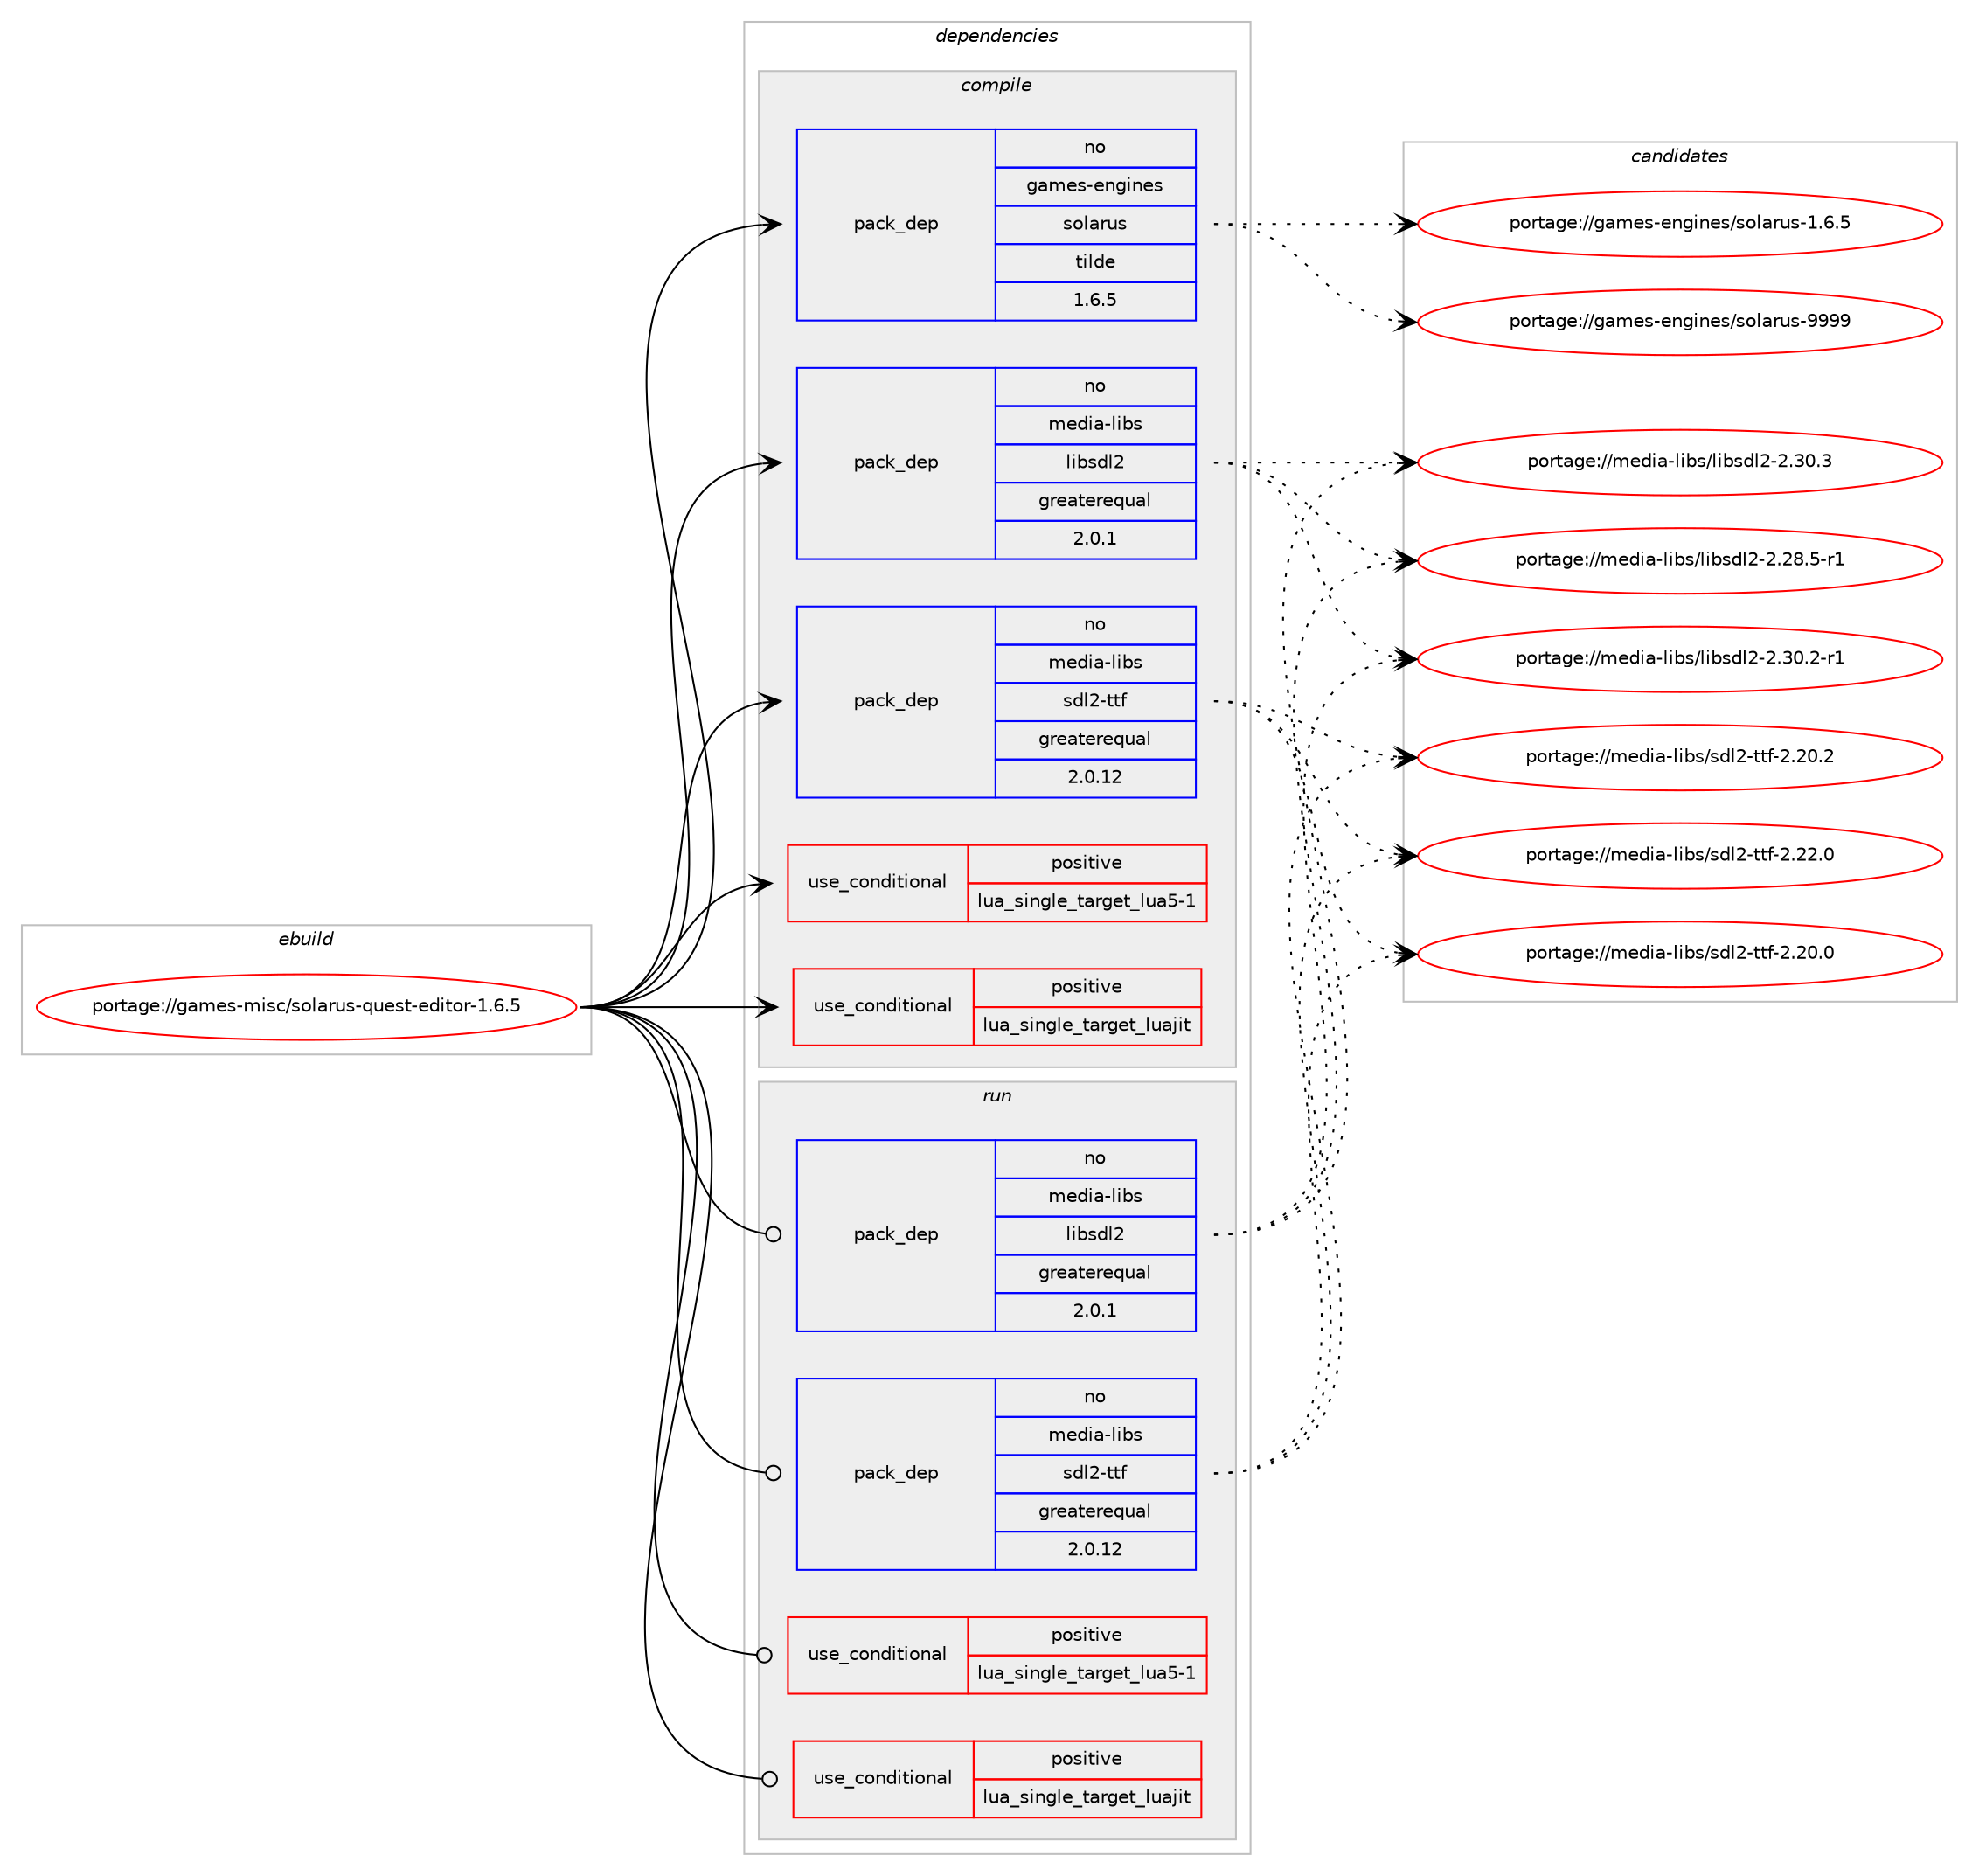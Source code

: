 digraph prolog {

# *************
# Graph options
# *************

newrank=true;
concentrate=true;
compound=true;
graph [rankdir=LR,fontname=Helvetica,fontsize=10,ranksep=1.5];#, ranksep=2.5, nodesep=0.2];
edge  [arrowhead=vee];
node  [fontname=Helvetica,fontsize=10];

# **********
# The ebuild
# **********

subgraph cluster_leftcol {
color=gray;
rank=same;
label=<<i>ebuild</i>>;
id [label="portage://games-misc/solarus-quest-editor-1.6.5", color=red, width=4, href="../games-misc/solarus-quest-editor-1.6.5.svg"];
}

# ****************
# The dependencies
# ****************

subgraph cluster_midcol {
color=gray;
label=<<i>dependencies</i>>;
subgraph cluster_compile {
fillcolor="#eeeeee";
style=filled;
label=<<i>compile</i>>;
subgraph cond62734 {
dependency115877 [label=<<TABLE BORDER="0" CELLBORDER="1" CELLSPACING="0" CELLPADDING="4"><TR><TD ROWSPAN="3" CELLPADDING="10">use_conditional</TD></TR><TR><TD>positive</TD></TR><TR><TD>lua_single_target_lua5-1</TD></TR></TABLE>>, shape=none, color=red];
# *** BEGIN UNKNOWN DEPENDENCY TYPE (TODO) ***
# dependency115877 -> package_dependency(portage://games-misc/solarus-quest-editor-1.6.5,install,no,dev-lang,lua,none,[,,],[slot(5.1)],[])
# *** END UNKNOWN DEPENDENCY TYPE (TODO) ***

}
id:e -> dependency115877:w [weight=20,style="solid",arrowhead="vee"];
subgraph cond62735 {
dependency115878 [label=<<TABLE BORDER="0" CELLBORDER="1" CELLSPACING="0" CELLPADDING="4"><TR><TD ROWSPAN="3" CELLPADDING="10">use_conditional</TD></TR><TR><TD>positive</TD></TR><TR><TD>lua_single_target_luajit</TD></TR></TABLE>>, shape=none, color=red];
# *** BEGIN UNKNOWN DEPENDENCY TYPE (TODO) ***
# dependency115878 -> package_dependency(portage://games-misc/solarus-quest-editor-1.6.5,install,no,dev-lang,luajit,none,[,,],any_same_slot,[])
# *** END UNKNOWN DEPENDENCY TYPE (TODO) ***

}
id:e -> dependency115878:w [weight=20,style="solid",arrowhead="vee"];
# *** BEGIN UNKNOWN DEPENDENCY TYPE (TODO) ***
# id -> package_dependency(portage://games-misc/solarus-quest-editor-1.6.5,install,no,dev-games,physfs,none,[,,],[],[])
# *** END UNKNOWN DEPENDENCY TYPE (TODO) ***

# *** BEGIN UNKNOWN DEPENDENCY TYPE (TODO) ***
# id -> package_dependency(portage://games-misc/solarus-quest-editor-1.6.5,install,no,dev-qt,qtcore,none,[,,],[slot(5)],[])
# *** END UNKNOWN DEPENDENCY TYPE (TODO) ***

# *** BEGIN UNKNOWN DEPENDENCY TYPE (TODO) ***
# id -> package_dependency(portage://games-misc/solarus-quest-editor-1.6.5,install,no,dev-qt,qtgui,none,[,,],[slot(5)],[])
# *** END UNKNOWN DEPENDENCY TYPE (TODO) ***

# *** BEGIN UNKNOWN DEPENDENCY TYPE (TODO) ***
# id -> package_dependency(portage://games-misc/solarus-quest-editor-1.6.5,install,no,dev-qt,qtwidgets,none,[,,],[slot(5)],[])
# *** END UNKNOWN DEPENDENCY TYPE (TODO) ***

subgraph pack51656 {
dependency115879 [label=<<TABLE BORDER="0" CELLBORDER="1" CELLSPACING="0" CELLPADDING="4" WIDTH="220"><TR><TD ROWSPAN="6" CELLPADDING="30">pack_dep</TD></TR><TR><TD WIDTH="110">no</TD></TR><TR><TD>games-engines</TD></TR><TR><TD>solarus</TD></TR><TR><TD>tilde</TD></TR><TR><TD>1.6.5</TD></TR></TABLE>>, shape=none, color=blue];
}
id:e -> dependency115879:w [weight=20,style="solid",arrowhead="vee"];
# *** BEGIN UNKNOWN DEPENDENCY TYPE (TODO) ***
# id -> package_dependency(portage://games-misc/solarus-quest-editor-1.6.5,install,no,media-libs,libmodplug,none,[,,],[],[])
# *** END UNKNOWN DEPENDENCY TYPE (TODO) ***

subgraph pack51657 {
dependency115880 [label=<<TABLE BORDER="0" CELLBORDER="1" CELLSPACING="0" CELLPADDING="4" WIDTH="220"><TR><TD ROWSPAN="6" CELLPADDING="30">pack_dep</TD></TR><TR><TD WIDTH="110">no</TD></TR><TR><TD>media-libs</TD></TR><TR><TD>libsdl2</TD></TR><TR><TD>greaterequal</TD></TR><TR><TD>2.0.1</TD></TR></TABLE>>, shape=none, color=blue];
}
id:e -> dependency115880:w [weight=20,style="solid",arrowhead="vee"];
# *** BEGIN UNKNOWN DEPENDENCY TYPE (TODO) ***
# id -> package_dependency(portage://games-misc/solarus-quest-editor-1.6.5,install,no,media-libs,libvorbis,none,[,,],[],[])
# *** END UNKNOWN DEPENDENCY TYPE (TODO) ***

# *** BEGIN UNKNOWN DEPENDENCY TYPE (TODO) ***
# id -> package_dependency(portage://games-misc/solarus-quest-editor-1.6.5,install,no,media-libs,openal,none,[,,],[],[])
# *** END UNKNOWN DEPENDENCY TYPE (TODO) ***

# *** BEGIN UNKNOWN DEPENDENCY TYPE (TODO) ***
# id -> package_dependency(portage://games-misc/solarus-quest-editor-1.6.5,install,no,media-libs,sdl2-image,none,[,,],[],[use(enable(png),none)])
# *** END UNKNOWN DEPENDENCY TYPE (TODO) ***

subgraph pack51658 {
dependency115881 [label=<<TABLE BORDER="0" CELLBORDER="1" CELLSPACING="0" CELLPADDING="4" WIDTH="220"><TR><TD ROWSPAN="6" CELLPADDING="30">pack_dep</TD></TR><TR><TD WIDTH="110">no</TD></TR><TR><TD>media-libs</TD></TR><TR><TD>sdl2-ttf</TD></TR><TR><TD>greaterequal</TD></TR><TR><TD>2.0.12</TD></TR></TABLE>>, shape=none, color=blue];
}
id:e -> dependency115881:w [weight=20,style="solid",arrowhead="vee"];
}
subgraph cluster_compileandrun {
fillcolor="#eeeeee";
style=filled;
label=<<i>compile and run</i>>;
}
subgraph cluster_run {
fillcolor="#eeeeee";
style=filled;
label=<<i>run</i>>;
subgraph cond62736 {
dependency115882 [label=<<TABLE BORDER="0" CELLBORDER="1" CELLSPACING="0" CELLPADDING="4"><TR><TD ROWSPAN="3" CELLPADDING="10">use_conditional</TD></TR><TR><TD>positive</TD></TR><TR><TD>lua_single_target_lua5-1</TD></TR></TABLE>>, shape=none, color=red];
# *** BEGIN UNKNOWN DEPENDENCY TYPE (TODO) ***
# dependency115882 -> package_dependency(portage://games-misc/solarus-quest-editor-1.6.5,run,no,dev-lang,lua,none,[,,],[slot(5.1)],[])
# *** END UNKNOWN DEPENDENCY TYPE (TODO) ***

}
id:e -> dependency115882:w [weight=20,style="solid",arrowhead="odot"];
subgraph cond62737 {
dependency115883 [label=<<TABLE BORDER="0" CELLBORDER="1" CELLSPACING="0" CELLPADDING="4"><TR><TD ROWSPAN="3" CELLPADDING="10">use_conditional</TD></TR><TR><TD>positive</TD></TR><TR><TD>lua_single_target_luajit</TD></TR></TABLE>>, shape=none, color=red];
# *** BEGIN UNKNOWN DEPENDENCY TYPE (TODO) ***
# dependency115883 -> package_dependency(portage://games-misc/solarus-quest-editor-1.6.5,run,no,dev-lang,luajit,none,[,,],any_same_slot,[])
# *** END UNKNOWN DEPENDENCY TYPE (TODO) ***

}
id:e -> dependency115883:w [weight=20,style="solid",arrowhead="odot"];
# *** BEGIN UNKNOWN DEPENDENCY TYPE (TODO) ***
# id -> package_dependency(portage://games-misc/solarus-quest-editor-1.6.5,run,no,dev-games,physfs,none,[,,],[],[])
# *** END UNKNOWN DEPENDENCY TYPE (TODO) ***

# *** BEGIN UNKNOWN DEPENDENCY TYPE (TODO) ***
# id -> package_dependency(portage://games-misc/solarus-quest-editor-1.6.5,run,no,dev-qt,qtcore,none,[,,],[slot(5)],[])
# *** END UNKNOWN DEPENDENCY TYPE (TODO) ***

# *** BEGIN UNKNOWN DEPENDENCY TYPE (TODO) ***
# id -> package_dependency(portage://games-misc/solarus-quest-editor-1.6.5,run,no,dev-qt,qtgui,none,[,,],[slot(5)],[])
# *** END UNKNOWN DEPENDENCY TYPE (TODO) ***

# *** BEGIN UNKNOWN DEPENDENCY TYPE (TODO) ***
# id -> package_dependency(portage://games-misc/solarus-quest-editor-1.6.5,run,no,dev-qt,qtwidgets,none,[,,],[slot(5)],[])
# *** END UNKNOWN DEPENDENCY TYPE (TODO) ***

# *** BEGIN UNKNOWN DEPENDENCY TYPE (TODO) ***
# id -> package_dependency(portage://games-misc/solarus-quest-editor-1.6.5,run,no,media-libs,libmodplug,none,[,,],[],[])
# *** END UNKNOWN DEPENDENCY TYPE (TODO) ***

subgraph pack51659 {
dependency115884 [label=<<TABLE BORDER="0" CELLBORDER="1" CELLSPACING="0" CELLPADDING="4" WIDTH="220"><TR><TD ROWSPAN="6" CELLPADDING="30">pack_dep</TD></TR><TR><TD WIDTH="110">no</TD></TR><TR><TD>media-libs</TD></TR><TR><TD>libsdl2</TD></TR><TR><TD>greaterequal</TD></TR><TR><TD>2.0.1</TD></TR></TABLE>>, shape=none, color=blue];
}
id:e -> dependency115884:w [weight=20,style="solid",arrowhead="odot"];
# *** BEGIN UNKNOWN DEPENDENCY TYPE (TODO) ***
# id -> package_dependency(portage://games-misc/solarus-quest-editor-1.6.5,run,no,media-libs,libvorbis,none,[,,],[],[])
# *** END UNKNOWN DEPENDENCY TYPE (TODO) ***

# *** BEGIN UNKNOWN DEPENDENCY TYPE (TODO) ***
# id -> package_dependency(portage://games-misc/solarus-quest-editor-1.6.5,run,no,media-libs,openal,none,[,,],[],[])
# *** END UNKNOWN DEPENDENCY TYPE (TODO) ***

# *** BEGIN UNKNOWN DEPENDENCY TYPE (TODO) ***
# id -> package_dependency(portage://games-misc/solarus-quest-editor-1.6.5,run,no,media-libs,sdl2-image,none,[,,],[],[use(enable(png),none)])
# *** END UNKNOWN DEPENDENCY TYPE (TODO) ***

subgraph pack51660 {
dependency115885 [label=<<TABLE BORDER="0" CELLBORDER="1" CELLSPACING="0" CELLPADDING="4" WIDTH="220"><TR><TD ROWSPAN="6" CELLPADDING="30">pack_dep</TD></TR><TR><TD WIDTH="110">no</TD></TR><TR><TD>media-libs</TD></TR><TR><TD>sdl2-ttf</TD></TR><TR><TD>greaterequal</TD></TR><TR><TD>2.0.12</TD></TR></TABLE>>, shape=none, color=blue];
}
id:e -> dependency115885:w [weight=20,style="solid",arrowhead="odot"];
}
}

# **************
# The candidates
# **************

subgraph cluster_choices {
rank=same;
color=gray;
label=<<i>candidates</i>>;

subgraph choice51656 {
color=black;
nodesep=1;
choice10397109101115451011101031051101011154711511110897114117115454946544653 [label="portage://games-engines/solarus-1.6.5", color=red, width=4,href="../games-engines/solarus-1.6.5.svg"];
choice103971091011154510111010310511010111547115111108971141171154557575757 [label="portage://games-engines/solarus-9999", color=red, width=4,href="../games-engines/solarus-9999.svg"];
dependency115879:e -> choice10397109101115451011101031051101011154711511110897114117115454946544653:w [style=dotted,weight="100"];
dependency115879:e -> choice103971091011154510111010310511010111547115111108971141171154557575757:w [style=dotted,weight="100"];
}
subgraph choice51657 {
color=black;
nodesep=1;
choice109101100105974510810598115471081059811510010850455046505646534511449 [label="portage://media-libs/libsdl2-2.28.5-r1", color=red, width=4,href="../media-libs/libsdl2-2.28.5-r1.svg"];
choice109101100105974510810598115471081059811510010850455046514846504511449 [label="portage://media-libs/libsdl2-2.30.2-r1", color=red, width=4,href="../media-libs/libsdl2-2.30.2-r1.svg"];
choice10910110010597451081059811547108105981151001085045504651484651 [label="portage://media-libs/libsdl2-2.30.3", color=red, width=4,href="../media-libs/libsdl2-2.30.3.svg"];
dependency115880:e -> choice109101100105974510810598115471081059811510010850455046505646534511449:w [style=dotted,weight="100"];
dependency115880:e -> choice109101100105974510810598115471081059811510010850455046514846504511449:w [style=dotted,weight="100"];
dependency115880:e -> choice10910110010597451081059811547108105981151001085045504651484651:w [style=dotted,weight="100"];
}
subgraph choice51658 {
color=black;
nodesep=1;
choice10910110010597451081059811547115100108504511611610245504650484648 [label="portage://media-libs/sdl2-ttf-2.20.0", color=red, width=4,href="../media-libs/sdl2-ttf-2.20.0.svg"];
choice10910110010597451081059811547115100108504511611610245504650484650 [label="portage://media-libs/sdl2-ttf-2.20.2", color=red, width=4,href="../media-libs/sdl2-ttf-2.20.2.svg"];
choice10910110010597451081059811547115100108504511611610245504650504648 [label="portage://media-libs/sdl2-ttf-2.22.0", color=red, width=4,href="../media-libs/sdl2-ttf-2.22.0.svg"];
dependency115881:e -> choice10910110010597451081059811547115100108504511611610245504650484648:w [style=dotted,weight="100"];
dependency115881:e -> choice10910110010597451081059811547115100108504511611610245504650484650:w [style=dotted,weight="100"];
dependency115881:e -> choice10910110010597451081059811547115100108504511611610245504650504648:w [style=dotted,weight="100"];
}
subgraph choice51659 {
color=black;
nodesep=1;
choice109101100105974510810598115471081059811510010850455046505646534511449 [label="portage://media-libs/libsdl2-2.28.5-r1", color=red, width=4,href="../media-libs/libsdl2-2.28.5-r1.svg"];
choice109101100105974510810598115471081059811510010850455046514846504511449 [label="portage://media-libs/libsdl2-2.30.2-r1", color=red, width=4,href="../media-libs/libsdl2-2.30.2-r1.svg"];
choice10910110010597451081059811547108105981151001085045504651484651 [label="portage://media-libs/libsdl2-2.30.3", color=red, width=4,href="../media-libs/libsdl2-2.30.3.svg"];
dependency115884:e -> choice109101100105974510810598115471081059811510010850455046505646534511449:w [style=dotted,weight="100"];
dependency115884:e -> choice109101100105974510810598115471081059811510010850455046514846504511449:w [style=dotted,weight="100"];
dependency115884:e -> choice10910110010597451081059811547108105981151001085045504651484651:w [style=dotted,weight="100"];
}
subgraph choice51660 {
color=black;
nodesep=1;
choice10910110010597451081059811547115100108504511611610245504650484648 [label="portage://media-libs/sdl2-ttf-2.20.0", color=red, width=4,href="../media-libs/sdl2-ttf-2.20.0.svg"];
choice10910110010597451081059811547115100108504511611610245504650484650 [label="portage://media-libs/sdl2-ttf-2.20.2", color=red, width=4,href="../media-libs/sdl2-ttf-2.20.2.svg"];
choice10910110010597451081059811547115100108504511611610245504650504648 [label="portage://media-libs/sdl2-ttf-2.22.0", color=red, width=4,href="../media-libs/sdl2-ttf-2.22.0.svg"];
dependency115885:e -> choice10910110010597451081059811547115100108504511611610245504650484648:w [style=dotted,weight="100"];
dependency115885:e -> choice10910110010597451081059811547115100108504511611610245504650484650:w [style=dotted,weight="100"];
dependency115885:e -> choice10910110010597451081059811547115100108504511611610245504650504648:w [style=dotted,weight="100"];
}
}

}
